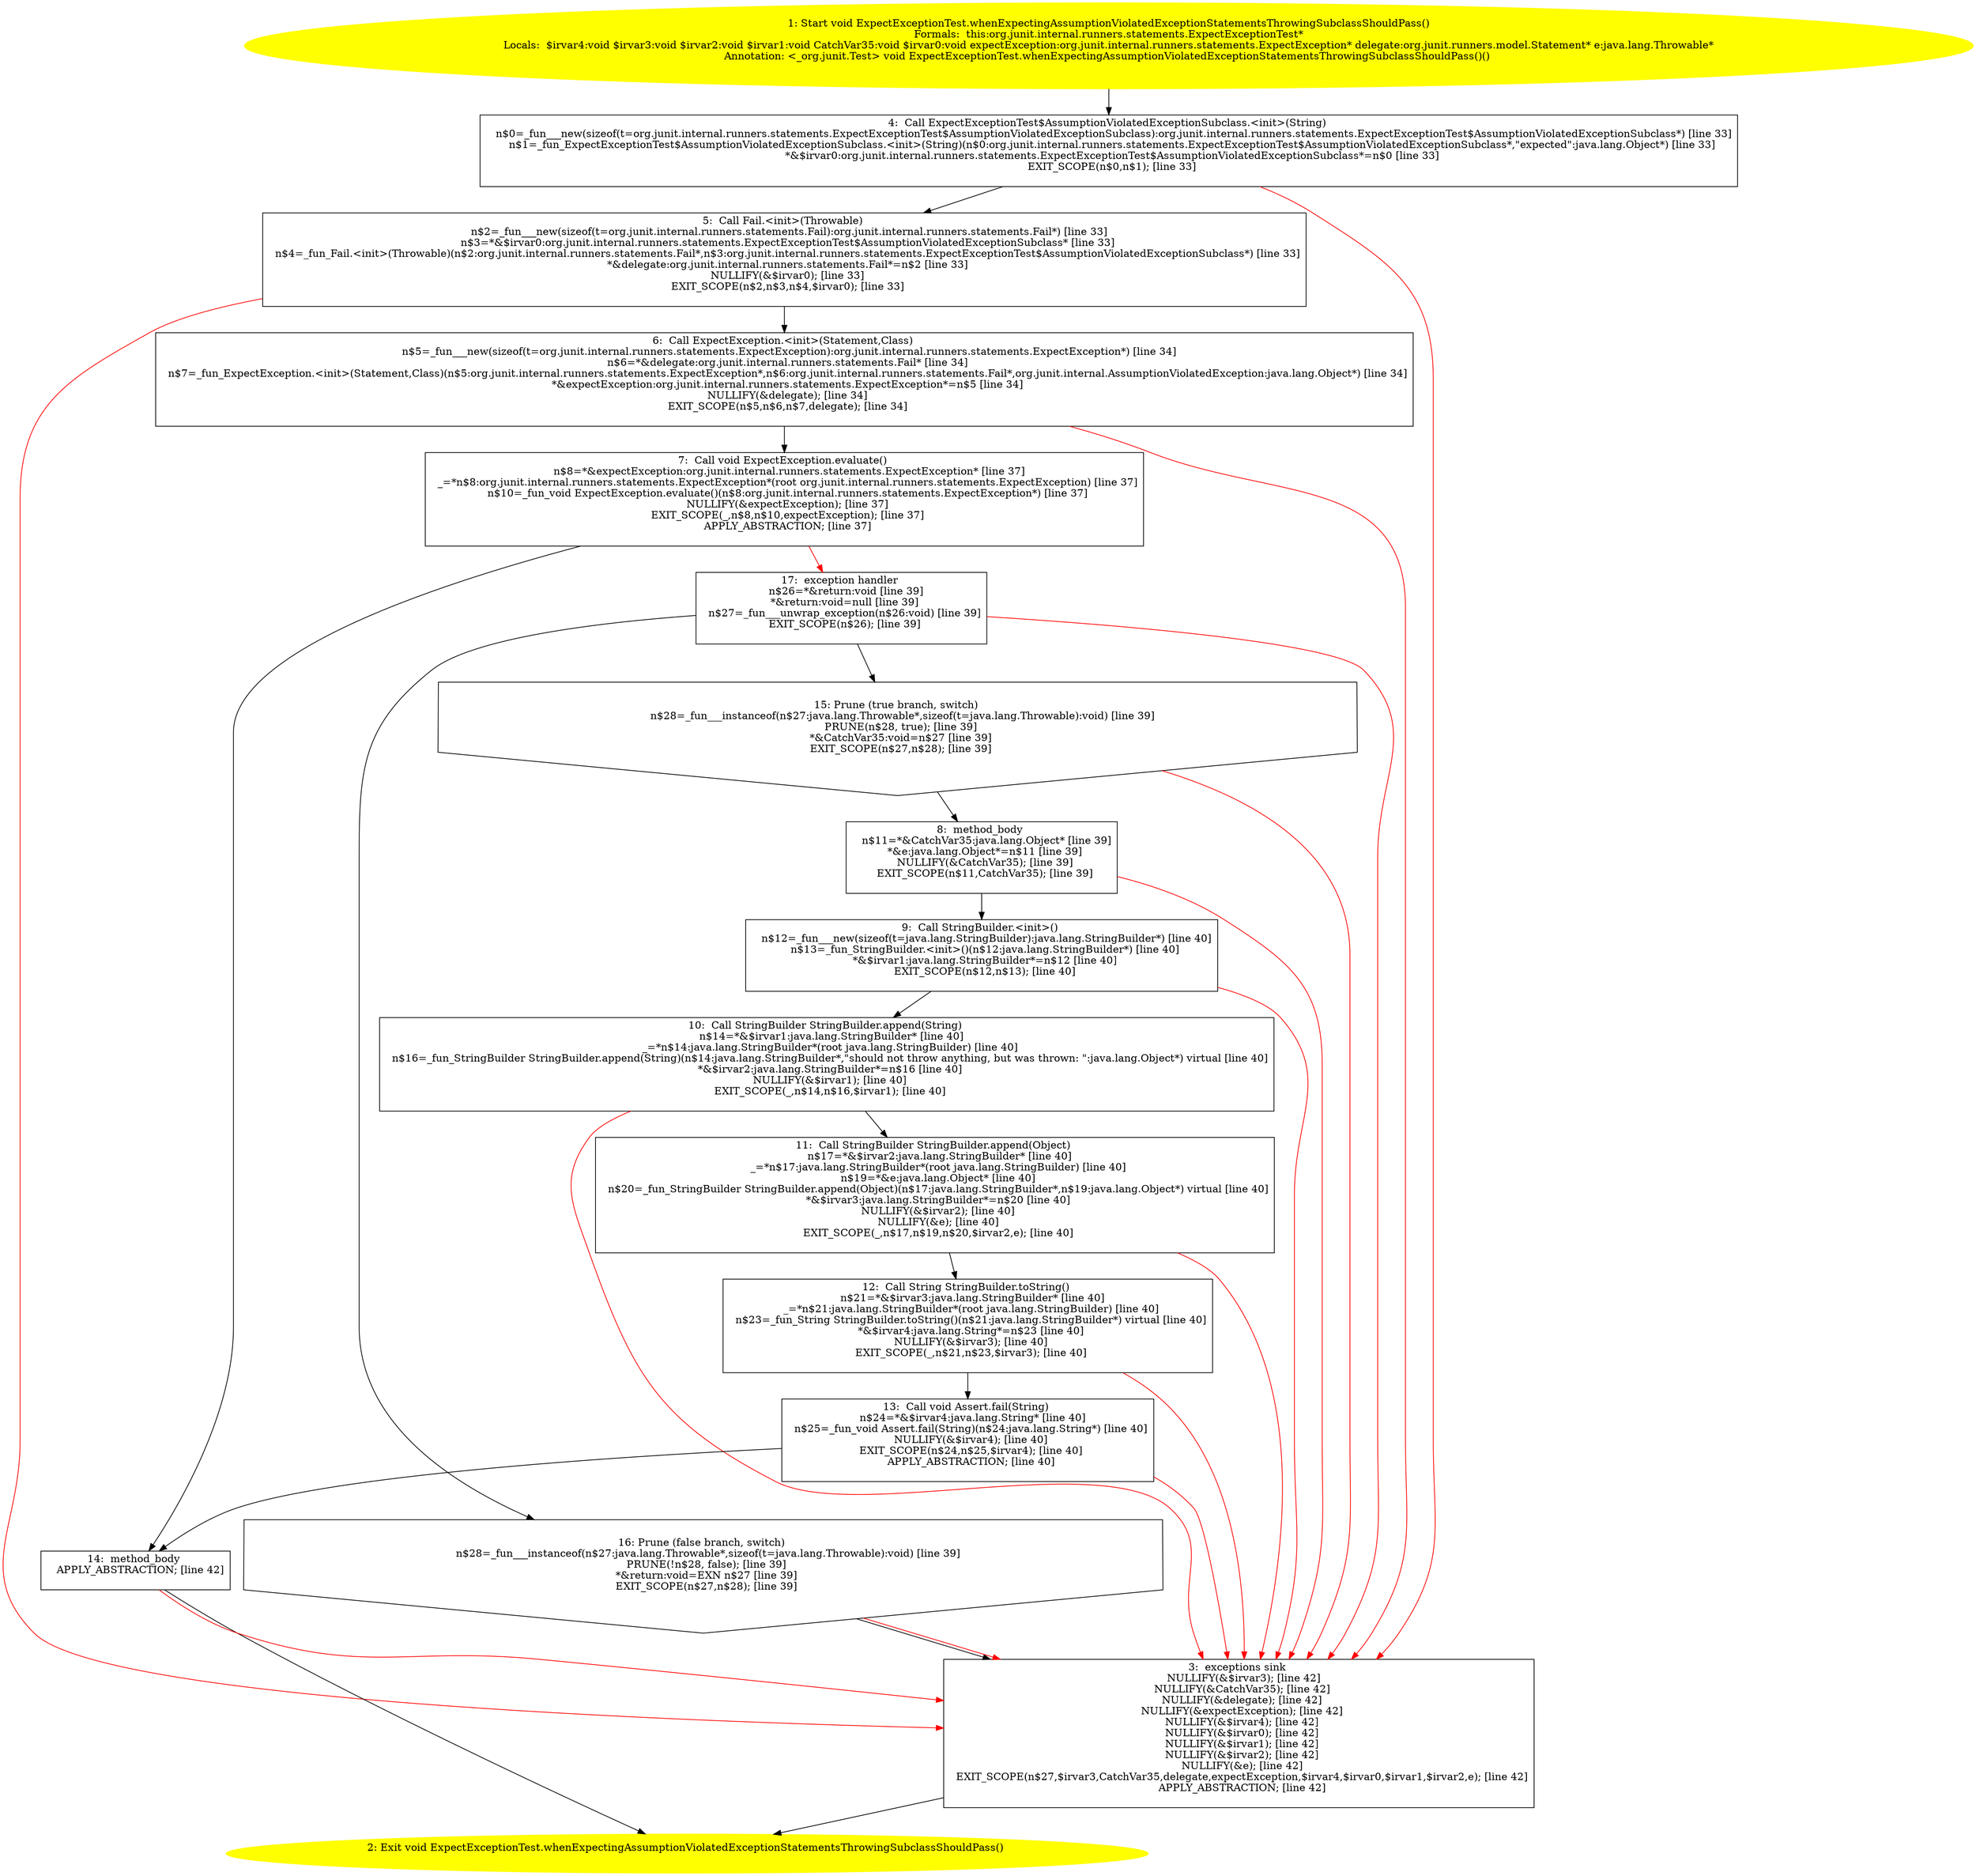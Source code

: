 /* @generated */
digraph cfg {
"org.junit.internal.runners.statements.ExpectExceptionTest.whenExpectingAssumptionViolatedExceptionSt.bb9a9abbfcf2891d25ea01c61718b0b4_1" [label="1: Start void ExpectExceptionTest.whenExpectingAssumptionViolatedExceptionStatementsThrowingSubclassShouldPass()\nFormals:  this:org.junit.internal.runners.statements.ExpectExceptionTest*\nLocals:  $irvar4:void $irvar3:void $irvar2:void $irvar1:void CatchVar35:void $irvar0:void expectException:org.junit.internal.runners.statements.ExpectException* delegate:org.junit.runners.model.Statement* e:java.lang.Throwable*\nAnnotation: <_org.junit.Test> void ExpectExceptionTest.whenExpectingAssumptionViolatedExceptionStatementsThrowingSubclassShouldPass()() \n  " color=yellow style=filled]
	

	 "org.junit.internal.runners.statements.ExpectExceptionTest.whenExpectingAssumptionViolatedExceptionSt.bb9a9abbfcf2891d25ea01c61718b0b4_1" -> "org.junit.internal.runners.statements.ExpectExceptionTest.whenExpectingAssumptionViolatedExceptionSt.bb9a9abbfcf2891d25ea01c61718b0b4_4" ;
"org.junit.internal.runners.statements.ExpectExceptionTest.whenExpectingAssumptionViolatedExceptionSt.bb9a9abbfcf2891d25ea01c61718b0b4_2" [label="2: Exit void ExpectExceptionTest.whenExpectingAssumptionViolatedExceptionStatementsThrowingSubclassShouldPass() \n  " color=yellow style=filled]
	

"org.junit.internal.runners.statements.ExpectExceptionTest.whenExpectingAssumptionViolatedExceptionSt.bb9a9abbfcf2891d25ea01c61718b0b4_3" [label="3:  exceptions sink \n   NULLIFY(&$irvar3); [line 42]\n  NULLIFY(&CatchVar35); [line 42]\n  NULLIFY(&delegate); [line 42]\n  NULLIFY(&expectException); [line 42]\n  NULLIFY(&$irvar4); [line 42]\n  NULLIFY(&$irvar0); [line 42]\n  NULLIFY(&$irvar1); [line 42]\n  NULLIFY(&$irvar2); [line 42]\n  NULLIFY(&e); [line 42]\n  EXIT_SCOPE(n$27,$irvar3,CatchVar35,delegate,expectException,$irvar4,$irvar0,$irvar1,$irvar2,e); [line 42]\n  APPLY_ABSTRACTION; [line 42]\n " shape="box"]
	

	 "org.junit.internal.runners.statements.ExpectExceptionTest.whenExpectingAssumptionViolatedExceptionSt.bb9a9abbfcf2891d25ea01c61718b0b4_3" -> "org.junit.internal.runners.statements.ExpectExceptionTest.whenExpectingAssumptionViolatedExceptionSt.bb9a9abbfcf2891d25ea01c61718b0b4_2" ;
"org.junit.internal.runners.statements.ExpectExceptionTest.whenExpectingAssumptionViolatedExceptionSt.bb9a9abbfcf2891d25ea01c61718b0b4_4" [label="4:  Call ExpectExceptionTest$AssumptionViolatedExceptionSubclass.<init>(String) \n   n$0=_fun___new(sizeof(t=org.junit.internal.runners.statements.ExpectExceptionTest$AssumptionViolatedExceptionSubclass):org.junit.internal.runners.statements.ExpectExceptionTest$AssumptionViolatedExceptionSubclass*) [line 33]\n  n$1=_fun_ExpectExceptionTest$AssumptionViolatedExceptionSubclass.<init>(String)(n$0:org.junit.internal.runners.statements.ExpectExceptionTest$AssumptionViolatedExceptionSubclass*,\"expected\":java.lang.Object*) [line 33]\n  *&$irvar0:org.junit.internal.runners.statements.ExpectExceptionTest$AssumptionViolatedExceptionSubclass*=n$0 [line 33]\n  EXIT_SCOPE(n$0,n$1); [line 33]\n " shape="box"]
	

	 "org.junit.internal.runners.statements.ExpectExceptionTest.whenExpectingAssumptionViolatedExceptionSt.bb9a9abbfcf2891d25ea01c61718b0b4_4" -> "org.junit.internal.runners.statements.ExpectExceptionTest.whenExpectingAssumptionViolatedExceptionSt.bb9a9abbfcf2891d25ea01c61718b0b4_5" ;
	 "org.junit.internal.runners.statements.ExpectExceptionTest.whenExpectingAssumptionViolatedExceptionSt.bb9a9abbfcf2891d25ea01c61718b0b4_4" -> "org.junit.internal.runners.statements.ExpectExceptionTest.whenExpectingAssumptionViolatedExceptionSt.bb9a9abbfcf2891d25ea01c61718b0b4_3" [color="red" ];
"org.junit.internal.runners.statements.ExpectExceptionTest.whenExpectingAssumptionViolatedExceptionSt.bb9a9abbfcf2891d25ea01c61718b0b4_5" [label="5:  Call Fail.<init>(Throwable) \n   n$2=_fun___new(sizeof(t=org.junit.internal.runners.statements.Fail):org.junit.internal.runners.statements.Fail*) [line 33]\n  n$3=*&$irvar0:org.junit.internal.runners.statements.ExpectExceptionTest$AssumptionViolatedExceptionSubclass* [line 33]\n  n$4=_fun_Fail.<init>(Throwable)(n$2:org.junit.internal.runners.statements.Fail*,n$3:org.junit.internal.runners.statements.ExpectExceptionTest$AssumptionViolatedExceptionSubclass*) [line 33]\n  *&delegate:org.junit.internal.runners.statements.Fail*=n$2 [line 33]\n  NULLIFY(&$irvar0); [line 33]\n  EXIT_SCOPE(n$2,n$3,n$4,$irvar0); [line 33]\n " shape="box"]
	

	 "org.junit.internal.runners.statements.ExpectExceptionTest.whenExpectingAssumptionViolatedExceptionSt.bb9a9abbfcf2891d25ea01c61718b0b4_5" -> "org.junit.internal.runners.statements.ExpectExceptionTest.whenExpectingAssumptionViolatedExceptionSt.bb9a9abbfcf2891d25ea01c61718b0b4_6" ;
	 "org.junit.internal.runners.statements.ExpectExceptionTest.whenExpectingAssumptionViolatedExceptionSt.bb9a9abbfcf2891d25ea01c61718b0b4_5" -> "org.junit.internal.runners.statements.ExpectExceptionTest.whenExpectingAssumptionViolatedExceptionSt.bb9a9abbfcf2891d25ea01c61718b0b4_3" [color="red" ];
"org.junit.internal.runners.statements.ExpectExceptionTest.whenExpectingAssumptionViolatedExceptionSt.bb9a9abbfcf2891d25ea01c61718b0b4_6" [label="6:  Call ExpectException.<init>(Statement,Class) \n   n$5=_fun___new(sizeof(t=org.junit.internal.runners.statements.ExpectException):org.junit.internal.runners.statements.ExpectException*) [line 34]\n  n$6=*&delegate:org.junit.internal.runners.statements.Fail* [line 34]\n  n$7=_fun_ExpectException.<init>(Statement,Class)(n$5:org.junit.internal.runners.statements.ExpectException*,n$6:org.junit.internal.runners.statements.Fail*,org.junit.internal.AssumptionViolatedException:java.lang.Object*) [line 34]\n  *&expectException:org.junit.internal.runners.statements.ExpectException*=n$5 [line 34]\n  NULLIFY(&delegate); [line 34]\n  EXIT_SCOPE(n$5,n$6,n$7,delegate); [line 34]\n " shape="box"]
	

	 "org.junit.internal.runners.statements.ExpectExceptionTest.whenExpectingAssumptionViolatedExceptionSt.bb9a9abbfcf2891d25ea01c61718b0b4_6" -> "org.junit.internal.runners.statements.ExpectExceptionTest.whenExpectingAssumptionViolatedExceptionSt.bb9a9abbfcf2891d25ea01c61718b0b4_7" ;
	 "org.junit.internal.runners.statements.ExpectExceptionTest.whenExpectingAssumptionViolatedExceptionSt.bb9a9abbfcf2891d25ea01c61718b0b4_6" -> "org.junit.internal.runners.statements.ExpectExceptionTest.whenExpectingAssumptionViolatedExceptionSt.bb9a9abbfcf2891d25ea01c61718b0b4_3" [color="red" ];
"org.junit.internal.runners.statements.ExpectExceptionTest.whenExpectingAssumptionViolatedExceptionSt.bb9a9abbfcf2891d25ea01c61718b0b4_7" [label="7:  Call void ExpectException.evaluate() \n   n$8=*&expectException:org.junit.internal.runners.statements.ExpectException* [line 37]\n  _=*n$8:org.junit.internal.runners.statements.ExpectException*(root org.junit.internal.runners.statements.ExpectException) [line 37]\n  n$10=_fun_void ExpectException.evaluate()(n$8:org.junit.internal.runners.statements.ExpectException*) [line 37]\n  NULLIFY(&expectException); [line 37]\n  EXIT_SCOPE(_,n$8,n$10,expectException); [line 37]\n  APPLY_ABSTRACTION; [line 37]\n " shape="box"]
	

	 "org.junit.internal.runners.statements.ExpectExceptionTest.whenExpectingAssumptionViolatedExceptionSt.bb9a9abbfcf2891d25ea01c61718b0b4_7" -> "org.junit.internal.runners.statements.ExpectExceptionTest.whenExpectingAssumptionViolatedExceptionSt.bb9a9abbfcf2891d25ea01c61718b0b4_14" ;
	 "org.junit.internal.runners.statements.ExpectExceptionTest.whenExpectingAssumptionViolatedExceptionSt.bb9a9abbfcf2891d25ea01c61718b0b4_7" -> "org.junit.internal.runners.statements.ExpectExceptionTest.whenExpectingAssumptionViolatedExceptionSt.bb9a9abbfcf2891d25ea01c61718b0b4_17" [color="red" ];
"org.junit.internal.runners.statements.ExpectExceptionTest.whenExpectingAssumptionViolatedExceptionSt.bb9a9abbfcf2891d25ea01c61718b0b4_8" [label="8:  method_body \n   n$11=*&CatchVar35:java.lang.Object* [line 39]\n  *&e:java.lang.Object*=n$11 [line 39]\n  NULLIFY(&CatchVar35); [line 39]\n  EXIT_SCOPE(n$11,CatchVar35); [line 39]\n " shape="box"]
	

	 "org.junit.internal.runners.statements.ExpectExceptionTest.whenExpectingAssumptionViolatedExceptionSt.bb9a9abbfcf2891d25ea01c61718b0b4_8" -> "org.junit.internal.runners.statements.ExpectExceptionTest.whenExpectingAssumptionViolatedExceptionSt.bb9a9abbfcf2891d25ea01c61718b0b4_9" ;
	 "org.junit.internal.runners.statements.ExpectExceptionTest.whenExpectingAssumptionViolatedExceptionSt.bb9a9abbfcf2891d25ea01c61718b0b4_8" -> "org.junit.internal.runners.statements.ExpectExceptionTest.whenExpectingAssumptionViolatedExceptionSt.bb9a9abbfcf2891d25ea01c61718b0b4_3" [color="red" ];
"org.junit.internal.runners.statements.ExpectExceptionTest.whenExpectingAssumptionViolatedExceptionSt.bb9a9abbfcf2891d25ea01c61718b0b4_9" [label="9:  Call StringBuilder.<init>() \n   n$12=_fun___new(sizeof(t=java.lang.StringBuilder):java.lang.StringBuilder*) [line 40]\n  n$13=_fun_StringBuilder.<init>()(n$12:java.lang.StringBuilder*) [line 40]\n  *&$irvar1:java.lang.StringBuilder*=n$12 [line 40]\n  EXIT_SCOPE(n$12,n$13); [line 40]\n " shape="box"]
	

	 "org.junit.internal.runners.statements.ExpectExceptionTest.whenExpectingAssumptionViolatedExceptionSt.bb9a9abbfcf2891d25ea01c61718b0b4_9" -> "org.junit.internal.runners.statements.ExpectExceptionTest.whenExpectingAssumptionViolatedExceptionSt.bb9a9abbfcf2891d25ea01c61718b0b4_10" ;
	 "org.junit.internal.runners.statements.ExpectExceptionTest.whenExpectingAssumptionViolatedExceptionSt.bb9a9abbfcf2891d25ea01c61718b0b4_9" -> "org.junit.internal.runners.statements.ExpectExceptionTest.whenExpectingAssumptionViolatedExceptionSt.bb9a9abbfcf2891d25ea01c61718b0b4_3" [color="red" ];
"org.junit.internal.runners.statements.ExpectExceptionTest.whenExpectingAssumptionViolatedExceptionSt.bb9a9abbfcf2891d25ea01c61718b0b4_10" [label="10:  Call StringBuilder StringBuilder.append(String) \n   n$14=*&$irvar1:java.lang.StringBuilder* [line 40]\n  _=*n$14:java.lang.StringBuilder*(root java.lang.StringBuilder) [line 40]\n  n$16=_fun_StringBuilder StringBuilder.append(String)(n$14:java.lang.StringBuilder*,\"should not throw anything, but was thrown: \":java.lang.Object*) virtual [line 40]\n  *&$irvar2:java.lang.StringBuilder*=n$16 [line 40]\n  NULLIFY(&$irvar1); [line 40]\n  EXIT_SCOPE(_,n$14,n$16,$irvar1); [line 40]\n " shape="box"]
	

	 "org.junit.internal.runners.statements.ExpectExceptionTest.whenExpectingAssumptionViolatedExceptionSt.bb9a9abbfcf2891d25ea01c61718b0b4_10" -> "org.junit.internal.runners.statements.ExpectExceptionTest.whenExpectingAssumptionViolatedExceptionSt.bb9a9abbfcf2891d25ea01c61718b0b4_11" ;
	 "org.junit.internal.runners.statements.ExpectExceptionTest.whenExpectingAssumptionViolatedExceptionSt.bb9a9abbfcf2891d25ea01c61718b0b4_10" -> "org.junit.internal.runners.statements.ExpectExceptionTest.whenExpectingAssumptionViolatedExceptionSt.bb9a9abbfcf2891d25ea01c61718b0b4_3" [color="red" ];
"org.junit.internal.runners.statements.ExpectExceptionTest.whenExpectingAssumptionViolatedExceptionSt.bb9a9abbfcf2891d25ea01c61718b0b4_11" [label="11:  Call StringBuilder StringBuilder.append(Object) \n   n$17=*&$irvar2:java.lang.StringBuilder* [line 40]\n  _=*n$17:java.lang.StringBuilder*(root java.lang.StringBuilder) [line 40]\n  n$19=*&e:java.lang.Object* [line 40]\n  n$20=_fun_StringBuilder StringBuilder.append(Object)(n$17:java.lang.StringBuilder*,n$19:java.lang.Object*) virtual [line 40]\n  *&$irvar3:java.lang.StringBuilder*=n$20 [line 40]\n  NULLIFY(&$irvar2); [line 40]\n  NULLIFY(&e); [line 40]\n  EXIT_SCOPE(_,n$17,n$19,n$20,$irvar2,e); [line 40]\n " shape="box"]
	

	 "org.junit.internal.runners.statements.ExpectExceptionTest.whenExpectingAssumptionViolatedExceptionSt.bb9a9abbfcf2891d25ea01c61718b0b4_11" -> "org.junit.internal.runners.statements.ExpectExceptionTest.whenExpectingAssumptionViolatedExceptionSt.bb9a9abbfcf2891d25ea01c61718b0b4_12" ;
	 "org.junit.internal.runners.statements.ExpectExceptionTest.whenExpectingAssumptionViolatedExceptionSt.bb9a9abbfcf2891d25ea01c61718b0b4_11" -> "org.junit.internal.runners.statements.ExpectExceptionTest.whenExpectingAssumptionViolatedExceptionSt.bb9a9abbfcf2891d25ea01c61718b0b4_3" [color="red" ];
"org.junit.internal.runners.statements.ExpectExceptionTest.whenExpectingAssumptionViolatedExceptionSt.bb9a9abbfcf2891d25ea01c61718b0b4_12" [label="12:  Call String StringBuilder.toString() \n   n$21=*&$irvar3:java.lang.StringBuilder* [line 40]\n  _=*n$21:java.lang.StringBuilder*(root java.lang.StringBuilder) [line 40]\n  n$23=_fun_String StringBuilder.toString()(n$21:java.lang.StringBuilder*) virtual [line 40]\n  *&$irvar4:java.lang.String*=n$23 [line 40]\n  NULLIFY(&$irvar3); [line 40]\n  EXIT_SCOPE(_,n$21,n$23,$irvar3); [line 40]\n " shape="box"]
	

	 "org.junit.internal.runners.statements.ExpectExceptionTest.whenExpectingAssumptionViolatedExceptionSt.bb9a9abbfcf2891d25ea01c61718b0b4_12" -> "org.junit.internal.runners.statements.ExpectExceptionTest.whenExpectingAssumptionViolatedExceptionSt.bb9a9abbfcf2891d25ea01c61718b0b4_13" ;
	 "org.junit.internal.runners.statements.ExpectExceptionTest.whenExpectingAssumptionViolatedExceptionSt.bb9a9abbfcf2891d25ea01c61718b0b4_12" -> "org.junit.internal.runners.statements.ExpectExceptionTest.whenExpectingAssumptionViolatedExceptionSt.bb9a9abbfcf2891d25ea01c61718b0b4_3" [color="red" ];
"org.junit.internal.runners.statements.ExpectExceptionTest.whenExpectingAssumptionViolatedExceptionSt.bb9a9abbfcf2891d25ea01c61718b0b4_13" [label="13:  Call void Assert.fail(String) \n   n$24=*&$irvar4:java.lang.String* [line 40]\n  n$25=_fun_void Assert.fail(String)(n$24:java.lang.String*) [line 40]\n  NULLIFY(&$irvar4); [line 40]\n  EXIT_SCOPE(n$24,n$25,$irvar4); [line 40]\n  APPLY_ABSTRACTION; [line 40]\n " shape="box"]
	

	 "org.junit.internal.runners.statements.ExpectExceptionTest.whenExpectingAssumptionViolatedExceptionSt.bb9a9abbfcf2891d25ea01c61718b0b4_13" -> "org.junit.internal.runners.statements.ExpectExceptionTest.whenExpectingAssumptionViolatedExceptionSt.bb9a9abbfcf2891d25ea01c61718b0b4_14" ;
	 "org.junit.internal.runners.statements.ExpectExceptionTest.whenExpectingAssumptionViolatedExceptionSt.bb9a9abbfcf2891d25ea01c61718b0b4_13" -> "org.junit.internal.runners.statements.ExpectExceptionTest.whenExpectingAssumptionViolatedExceptionSt.bb9a9abbfcf2891d25ea01c61718b0b4_3" [color="red" ];
"org.junit.internal.runners.statements.ExpectExceptionTest.whenExpectingAssumptionViolatedExceptionSt.bb9a9abbfcf2891d25ea01c61718b0b4_14" [label="14:  method_body \n   APPLY_ABSTRACTION; [line 42]\n " shape="box"]
	

	 "org.junit.internal.runners.statements.ExpectExceptionTest.whenExpectingAssumptionViolatedExceptionSt.bb9a9abbfcf2891d25ea01c61718b0b4_14" -> "org.junit.internal.runners.statements.ExpectExceptionTest.whenExpectingAssumptionViolatedExceptionSt.bb9a9abbfcf2891d25ea01c61718b0b4_2" ;
	 "org.junit.internal.runners.statements.ExpectExceptionTest.whenExpectingAssumptionViolatedExceptionSt.bb9a9abbfcf2891d25ea01c61718b0b4_14" -> "org.junit.internal.runners.statements.ExpectExceptionTest.whenExpectingAssumptionViolatedExceptionSt.bb9a9abbfcf2891d25ea01c61718b0b4_3" [color="red" ];
"org.junit.internal.runners.statements.ExpectExceptionTest.whenExpectingAssumptionViolatedExceptionSt.bb9a9abbfcf2891d25ea01c61718b0b4_15" [label="15: Prune (true branch, switch) \n   n$28=_fun___instanceof(n$27:java.lang.Throwable*,sizeof(t=java.lang.Throwable):void) [line 39]\n  PRUNE(n$28, true); [line 39]\n  *&CatchVar35:void=n$27 [line 39]\n  EXIT_SCOPE(n$27,n$28); [line 39]\n " shape="invhouse"]
	

	 "org.junit.internal.runners.statements.ExpectExceptionTest.whenExpectingAssumptionViolatedExceptionSt.bb9a9abbfcf2891d25ea01c61718b0b4_15" -> "org.junit.internal.runners.statements.ExpectExceptionTest.whenExpectingAssumptionViolatedExceptionSt.bb9a9abbfcf2891d25ea01c61718b0b4_8" ;
	 "org.junit.internal.runners.statements.ExpectExceptionTest.whenExpectingAssumptionViolatedExceptionSt.bb9a9abbfcf2891d25ea01c61718b0b4_15" -> "org.junit.internal.runners.statements.ExpectExceptionTest.whenExpectingAssumptionViolatedExceptionSt.bb9a9abbfcf2891d25ea01c61718b0b4_3" [color="red" ];
"org.junit.internal.runners.statements.ExpectExceptionTest.whenExpectingAssumptionViolatedExceptionSt.bb9a9abbfcf2891d25ea01c61718b0b4_16" [label="16: Prune (false branch, switch) \n   n$28=_fun___instanceof(n$27:java.lang.Throwable*,sizeof(t=java.lang.Throwable):void) [line 39]\n  PRUNE(!n$28, false); [line 39]\n  *&return:void=EXN n$27 [line 39]\n  EXIT_SCOPE(n$27,n$28); [line 39]\n " shape="invhouse"]
	

	 "org.junit.internal.runners.statements.ExpectExceptionTest.whenExpectingAssumptionViolatedExceptionSt.bb9a9abbfcf2891d25ea01c61718b0b4_16" -> "org.junit.internal.runners.statements.ExpectExceptionTest.whenExpectingAssumptionViolatedExceptionSt.bb9a9abbfcf2891d25ea01c61718b0b4_3" ;
	 "org.junit.internal.runners.statements.ExpectExceptionTest.whenExpectingAssumptionViolatedExceptionSt.bb9a9abbfcf2891d25ea01c61718b0b4_16" -> "org.junit.internal.runners.statements.ExpectExceptionTest.whenExpectingAssumptionViolatedExceptionSt.bb9a9abbfcf2891d25ea01c61718b0b4_3" [color="red" ];
"org.junit.internal.runners.statements.ExpectExceptionTest.whenExpectingAssumptionViolatedExceptionSt.bb9a9abbfcf2891d25ea01c61718b0b4_17" [label="17:  exception handler \n   n$26=*&return:void [line 39]\n  *&return:void=null [line 39]\n  n$27=_fun___unwrap_exception(n$26:void) [line 39]\n  EXIT_SCOPE(n$26); [line 39]\n " shape="box"]
	

	 "org.junit.internal.runners.statements.ExpectExceptionTest.whenExpectingAssumptionViolatedExceptionSt.bb9a9abbfcf2891d25ea01c61718b0b4_17" -> "org.junit.internal.runners.statements.ExpectExceptionTest.whenExpectingAssumptionViolatedExceptionSt.bb9a9abbfcf2891d25ea01c61718b0b4_15" ;
	 "org.junit.internal.runners.statements.ExpectExceptionTest.whenExpectingAssumptionViolatedExceptionSt.bb9a9abbfcf2891d25ea01c61718b0b4_17" -> "org.junit.internal.runners.statements.ExpectExceptionTest.whenExpectingAssumptionViolatedExceptionSt.bb9a9abbfcf2891d25ea01c61718b0b4_16" ;
	 "org.junit.internal.runners.statements.ExpectExceptionTest.whenExpectingAssumptionViolatedExceptionSt.bb9a9abbfcf2891d25ea01c61718b0b4_17" -> "org.junit.internal.runners.statements.ExpectExceptionTest.whenExpectingAssumptionViolatedExceptionSt.bb9a9abbfcf2891d25ea01c61718b0b4_3" [color="red" ];
}
